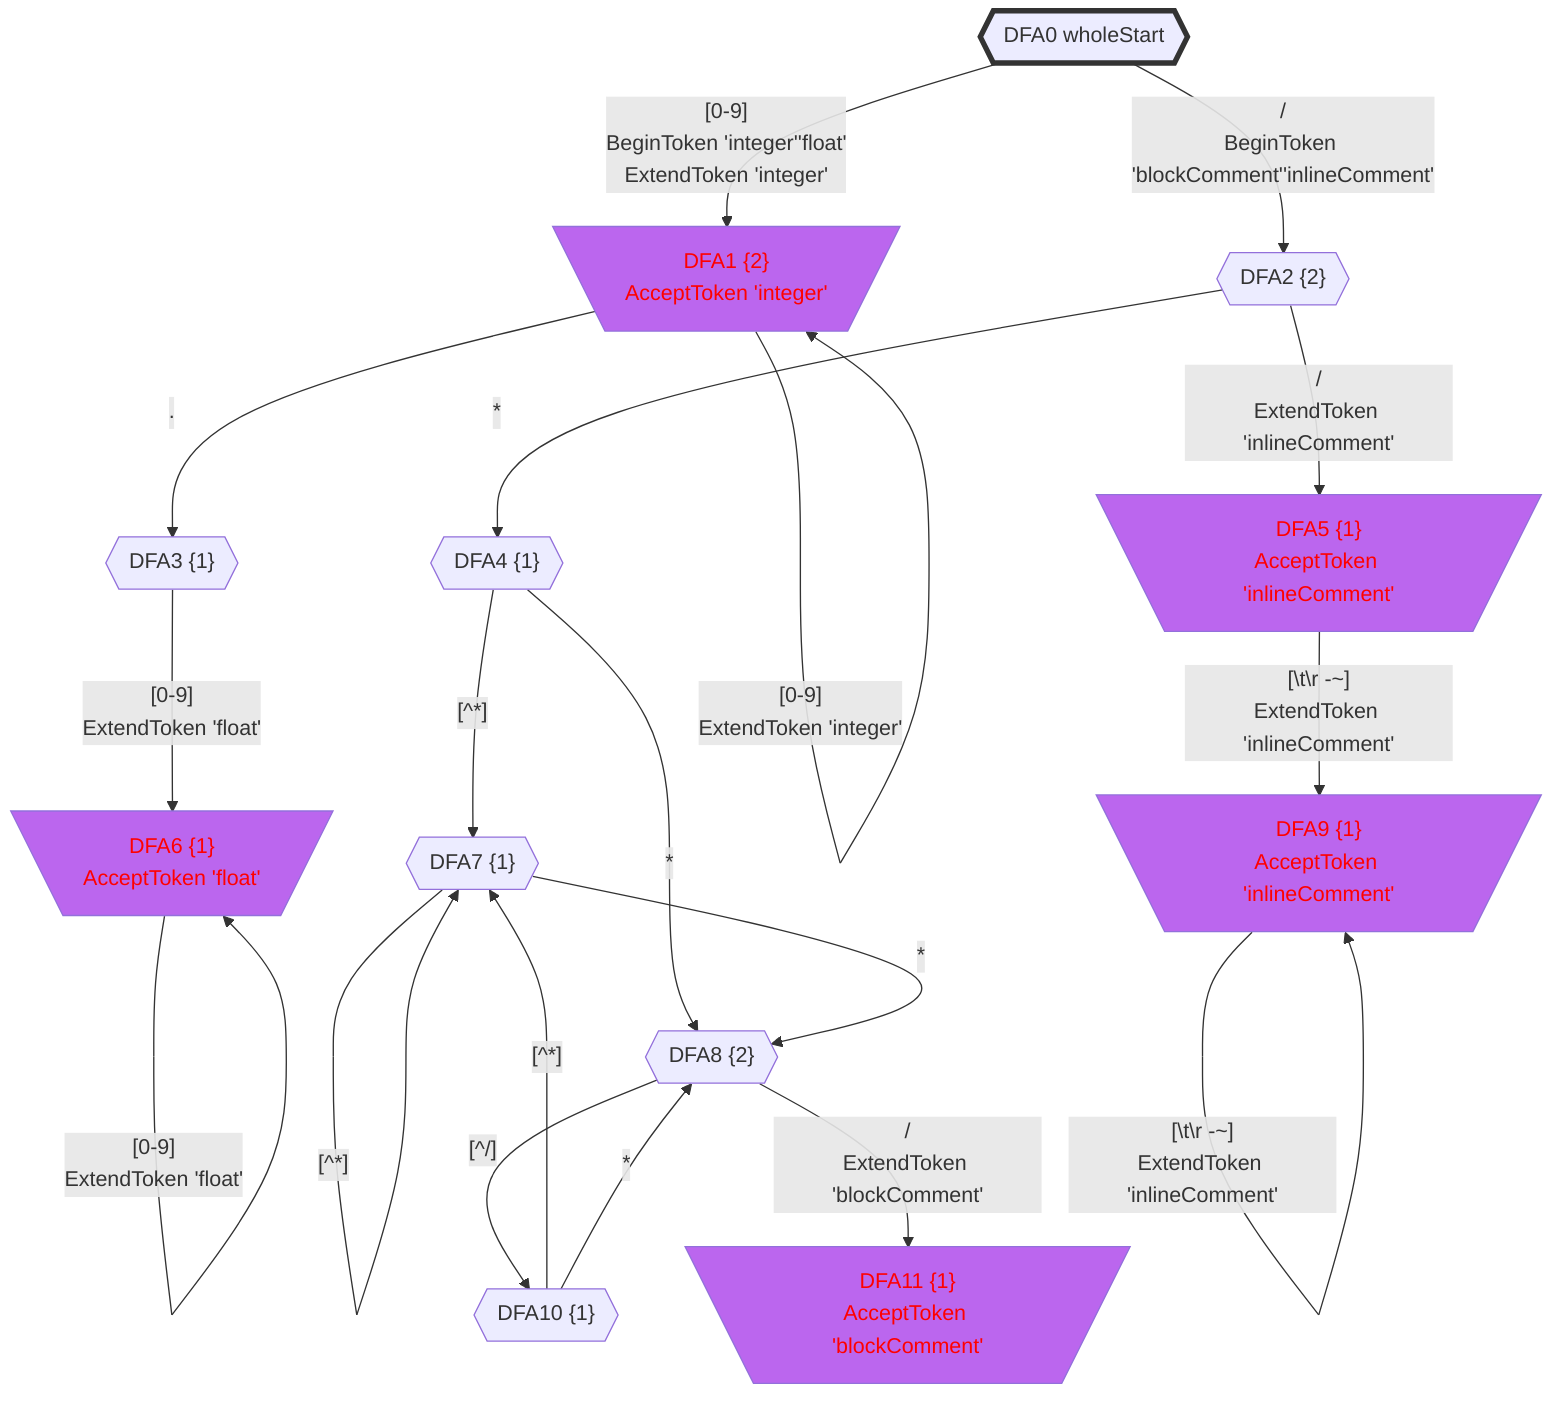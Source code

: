 flowchart
classDef c0001 color:#FF0000;
classDef c0010 stroke-dasharray: 10 10;
classDef c0011 stroke-dasharray: 10 10,color:#FF0000;
classDef c0100 fill:#BB66EE;
classDef c0101 fill:#BB66EE,color:#FF0000;
classDef c0110 fill:#BB66EE,stroke-dasharray: 10 10;
classDef c0111 fill:#BB66EE,stroke-dasharray: 10 10,color:#FF0000;
classDef c1000 stroke:#333,stroke-width:4px;
classDef c1001 stroke:#333,stroke-width:4px,color:#FF0000;
classDef c1010 stroke:#333,stroke-width:4px,stroke-dasharray: 10 10;
classDef c1011 stroke:#333,stroke-width:4px,stroke-dasharray: 10 10,color:#FF0000;
classDef c1100 stroke:#333,stroke-width:4px,fill:#BB66EE;
classDef c1101 stroke:#333,stroke-width:4px,fill:#BB66EE,color:#FF0000;
classDef c1110 stroke:#333,stroke-width:4px,fill:#BB66EE,stroke-dasharray: 10 10;
classDef c1111 stroke:#333,stroke-width:4px,fill:#BB66EE,stroke-dasharray: 10 10,color:#FF0000;
DFA0_-771602367{{"DFA0 wholeStart"}}
class DFA0_-771602367 c1000;
DFA1_-1280135935[\"DFA1 {2}
AcceptToken 'integer'"/]
class DFA1_-1280135935 c0101;
DFA2_1441873589{{"DFA2 {2}"}}
DFA3_816773074{{"DFA3 {1}"}}
DFA4_2093590239{{"DFA4 {1}"}}
DFA5_648968295[\"DFA5 {1}
AcceptToken 'inlineComment'"/]
class DFA5_648968295 c0101;
DFA6_1463751463[\"DFA6 {1}
AcceptToken 'float'"/]
class DFA6_1463751463 c0101;
DFA7_-664238604{{"DFA7 {1}"}}
DFA8_-1012450386{{"DFA8 {2}"}}
DFA9_-1308847123[\"DFA9 {1}
AcceptToken 'inlineComment'"/]
class DFA9_-1308847123 c0101;
DFA10_155505367{{"DFA10 {1}"}}
DFA11_-175018733[\"DFA11 {1}
AcceptToken 'blockComment'"/]
class DFA11_-175018733 c0101;
DFA0_-771602367 -->|"[0-9]
BeginToken 'integer''float'
ExtendToken 'integer'"|DFA1_-1280135935
DFA0_-771602367 -->|"/
BeginToken 'blockComment''inlineComment'"|DFA2_1441873589
DFA1_-1280135935 -->|"[0-9]
ExtendToken 'integer'"|DFA1_-1280135935
DFA1_-1280135935 -->|"."|DFA3_816773074
DFA2_1441873589 -->|"*"|DFA4_2093590239
DFA2_1441873589 -->|"/
ExtendToken 'inlineComment'"|DFA5_648968295
DFA3_816773074 -->|"[0-9]
ExtendToken 'float'"|DFA6_1463751463
DFA4_2093590239 -->|"[^*]"|DFA7_-664238604
DFA4_2093590239 -->|"*"|DFA8_-1012450386
DFA5_648968295 -->|"[#92;t#92;r#32;-~]
ExtendToken 'inlineComment'"|DFA9_-1308847123
DFA6_1463751463 -->|"[0-9]
ExtendToken 'float'"|DFA6_1463751463
DFA7_-664238604 -->|"[^*]"|DFA7_-664238604
DFA7_-664238604 -->|"*"|DFA8_-1012450386
DFA8_-1012450386 -->|"[^/]"|DFA10_155505367
DFA8_-1012450386 -->|"/
ExtendToken 'blockComment'"|DFA11_-175018733
DFA9_-1308847123 -->|"[#92;t#92;r#32;-~]
ExtendToken 'inlineComment'"|DFA9_-1308847123
DFA10_155505367 -->|"[^*]"|DFA7_-664238604
DFA10_155505367 -->|"*"|DFA8_-1012450386